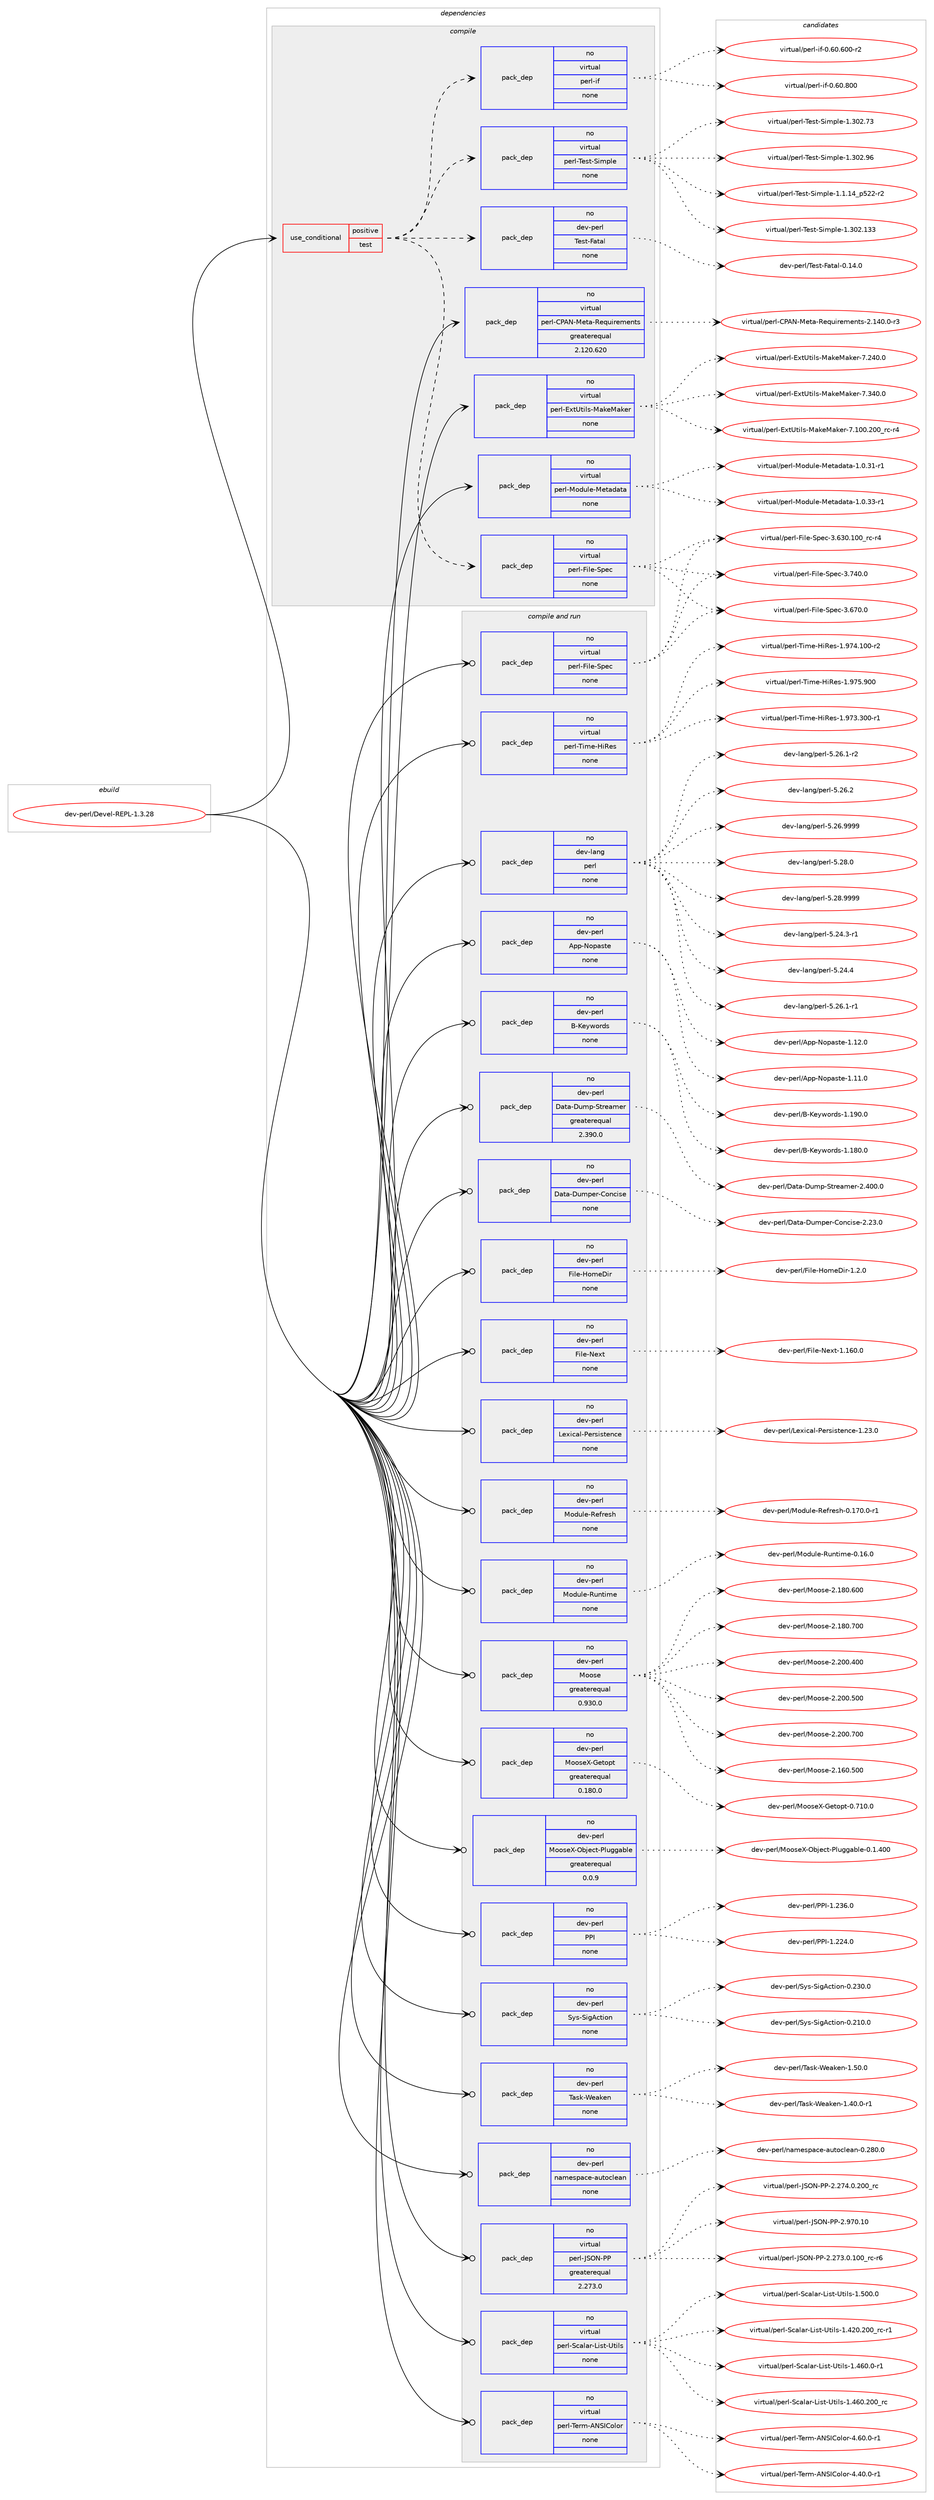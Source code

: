 digraph prolog {

# *************
# Graph options
# *************

newrank=true;
concentrate=true;
compound=true;
graph [rankdir=LR,fontname=Helvetica,fontsize=10,ranksep=1.5];#, ranksep=2.5, nodesep=0.2];
edge  [arrowhead=vee];
node  [fontname=Helvetica,fontsize=10];

# **********
# The ebuild
# **********

subgraph cluster_leftcol {
color=gray;
rank=same;
label=<<i>ebuild</i>>;
id [label="dev-perl/Devel-REPL-1.3.28", color=red, width=4, href="../dev-perl/Devel-REPL-1.3.28.svg"];
}

# ****************
# The dependencies
# ****************

subgraph cluster_midcol {
color=gray;
label=<<i>dependencies</i>>;
subgraph cluster_compile {
fillcolor="#eeeeee";
style=filled;
label=<<i>compile</i>>;
subgraph cond368000 {
dependency1379997 [label=<<TABLE BORDER="0" CELLBORDER="1" CELLSPACING="0" CELLPADDING="4"><TR><TD ROWSPAN="3" CELLPADDING="10">use_conditional</TD></TR><TR><TD>positive</TD></TR><TR><TD>test</TD></TR></TABLE>>, shape=none, color=red];
subgraph pack988951 {
dependency1379998 [label=<<TABLE BORDER="0" CELLBORDER="1" CELLSPACING="0" CELLPADDING="4" WIDTH="220"><TR><TD ROWSPAN="6" CELLPADDING="30">pack_dep</TD></TR><TR><TD WIDTH="110">no</TD></TR><TR><TD>virtual</TD></TR><TR><TD>perl-File-Spec</TD></TR><TR><TD>none</TD></TR><TR><TD></TD></TR></TABLE>>, shape=none, color=blue];
}
dependency1379997:e -> dependency1379998:w [weight=20,style="dashed",arrowhead="vee"];
subgraph pack988952 {
dependency1379999 [label=<<TABLE BORDER="0" CELLBORDER="1" CELLSPACING="0" CELLPADDING="4" WIDTH="220"><TR><TD ROWSPAN="6" CELLPADDING="30">pack_dep</TD></TR><TR><TD WIDTH="110">no</TD></TR><TR><TD>dev-perl</TD></TR><TR><TD>Test-Fatal</TD></TR><TR><TD>none</TD></TR><TR><TD></TD></TR></TABLE>>, shape=none, color=blue];
}
dependency1379997:e -> dependency1379999:w [weight=20,style="dashed",arrowhead="vee"];
subgraph pack988953 {
dependency1380000 [label=<<TABLE BORDER="0" CELLBORDER="1" CELLSPACING="0" CELLPADDING="4" WIDTH="220"><TR><TD ROWSPAN="6" CELLPADDING="30">pack_dep</TD></TR><TR><TD WIDTH="110">no</TD></TR><TR><TD>virtual</TD></TR><TR><TD>perl-Test-Simple</TD></TR><TR><TD>none</TD></TR><TR><TD></TD></TR></TABLE>>, shape=none, color=blue];
}
dependency1379997:e -> dependency1380000:w [weight=20,style="dashed",arrowhead="vee"];
subgraph pack988954 {
dependency1380001 [label=<<TABLE BORDER="0" CELLBORDER="1" CELLSPACING="0" CELLPADDING="4" WIDTH="220"><TR><TD ROWSPAN="6" CELLPADDING="30">pack_dep</TD></TR><TR><TD WIDTH="110">no</TD></TR><TR><TD>virtual</TD></TR><TR><TD>perl-if</TD></TR><TR><TD>none</TD></TR><TR><TD></TD></TR></TABLE>>, shape=none, color=blue];
}
dependency1379997:e -> dependency1380001:w [weight=20,style="dashed",arrowhead="vee"];
}
id:e -> dependency1379997:w [weight=20,style="solid",arrowhead="vee"];
subgraph pack988955 {
dependency1380002 [label=<<TABLE BORDER="0" CELLBORDER="1" CELLSPACING="0" CELLPADDING="4" WIDTH="220"><TR><TD ROWSPAN="6" CELLPADDING="30">pack_dep</TD></TR><TR><TD WIDTH="110">no</TD></TR><TR><TD>virtual</TD></TR><TR><TD>perl-CPAN-Meta-Requirements</TD></TR><TR><TD>greaterequal</TD></TR><TR><TD>2.120.620</TD></TR></TABLE>>, shape=none, color=blue];
}
id:e -> dependency1380002:w [weight=20,style="solid",arrowhead="vee"];
subgraph pack988956 {
dependency1380003 [label=<<TABLE BORDER="0" CELLBORDER="1" CELLSPACING="0" CELLPADDING="4" WIDTH="220"><TR><TD ROWSPAN="6" CELLPADDING="30">pack_dep</TD></TR><TR><TD WIDTH="110">no</TD></TR><TR><TD>virtual</TD></TR><TR><TD>perl-ExtUtils-MakeMaker</TD></TR><TR><TD>none</TD></TR><TR><TD></TD></TR></TABLE>>, shape=none, color=blue];
}
id:e -> dependency1380003:w [weight=20,style="solid",arrowhead="vee"];
subgraph pack988957 {
dependency1380004 [label=<<TABLE BORDER="0" CELLBORDER="1" CELLSPACING="0" CELLPADDING="4" WIDTH="220"><TR><TD ROWSPAN="6" CELLPADDING="30">pack_dep</TD></TR><TR><TD WIDTH="110">no</TD></TR><TR><TD>virtual</TD></TR><TR><TD>perl-Module-Metadata</TD></TR><TR><TD>none</TD></TR><TR><TD></TD></TR></TABLE>>, shape=none, color=blue];
}
id:e -> dependency1380004:w [weight=20,style="solid",arrowhead="vee"];
}
subgraph cluster_compileandrun {
fillcolor="#eeeeee";
style=filled;
label=<<i>compile and run</i>>;
subgraph pack988958 {
dependency1380005 [label=<<TABLE BORDER="0" CELLBORDER="1" CELLSPACING="0" CELLPADDING="4" WIDTH="220"><TR><TD ROWSPAN="6" CELLPADDING="30">pack_dep</TD></TR><TR><TD WIDTH="110">no</TD></TR><TR><TD>dev-lang</TD></TR><TR><TD>perl</TD></TR><TR><TD>none</TD></TR><TR><TD></TD></TR></TABLE>>, shape=none, color=blue];
}
id:e -> dependency1380005:w [weight=20,style="solid",arrowhead="odotvee"];
subgraph pack988959 {
dependency1380006 [label=<<TABLE BORDER="0" CELLBORDER="1" CELLSPACING="0" CELLPADDING="4" WIDTH="220"><TR><TD ROWSPAN="6" CELLPADDING="30">pack_dep</TD></TR><TR><TD WIDTH="110">no</TD></TR><TR><TD>dev-perl</TD></TR><TR><TD>App-Nopaste</TD></TR><TR><TD>none</TD></TR><TR><TD></TD></TR></TABLE>>, shape=none, color=blue];
}
id:e -> dependency1380006:w [weight=20,style="solid",arrowhead="odotvee"];
subgraph pack988960 {
dependency1380007 [label=<<TABLE BORDER="0" CELLBORDER="1" CELLSPACING="0" CELLPADDING="4" WIDTH="220"><TR><TD ROWSPAN="6" CELLPADDING="30">pack_dep</TD></TR><TR><TD WIDTH="110">no</TD></TR><TR><TD>dev-perl</TD></TR><TR><TD>B-Keywords</TD></TR><TR><TD>none</TD></TR><TR><TD></TD></TR></TABLE>>, shape=none, color=blue];
}
id:e -> dependency1380007:w [weight=20,style="solid",arrowhead="odotvee"];
subgraph pack988961 {
dependency1380008 [label=<<TABLE BORDER="0" CELLBORDER="1" CELLSPACING="0" CELLPADDING="4" WIDTH="220"><TR><TD ROWSPAN="6" CELLPADDING="30">pack_dep</TD></TR><TR><TD WIDTH="110">no</TD></TR><TR><TD>dev-perl</TD></TR><TR><TD>Data-Dump-Streamer</TD></TR><TR><TD>greaterequal</TD></TR><TR><TD>2.390.0</TD></TR></TABLE>>, shape=none, color=blue];
}
id:e -> dependency1380008:w [weight=20,style="solid",arrowhead="odotvee"];
subgraph pack988962 {
dependency1380009 [label=<<TABLE BORDER="0" CELLBORDER="1" CELLSPACING="0" CELLPADDING="4" WIDTH="220"><TR><TD ROWSPAN="6" CELLPADDING="30">pack_dep</TD></TR><TR><TD WIDTH="110">no</TD></TR><TR><TD>dev-perl</TD></TR><TR><TD>Data-Dumper-Concise</TD></TR><TR><TD>none</TD></TR><TR><TD></TD></TR></TABLE>>, shape=none, color=blue];
}
id:e -> dependency1380009:w [weight=20,style="solid",arrowhead="odotvee"];
subgraph pack988963 {
dependency1380010 [label=<<TABLE BORDER="0" CELLBORDER="1" CELLSPACING="0" CELLPADDING="4" WIDTH="220"><TR><TD ROWSPAN="6" CELLPADDING="30">pack_dep</TD></TR><TR><TD WIDTH="110">no</TD></TR><TR><TD>dev-perl</TD></TR><TR><TD>File-HomeDir</TD></TR><TR><TD>none</TD></TR><TR><TD></TD></TR></TABLE>>, shape=none, color=blue];
}
id:e -> dependency1380010:w [weight=20,style="solid",arrowhead="odotvee"];
subgraph pack988964 {
dependency1380011 [label=<<TABLE BORDER="0" CELLBORDER="1" CELLSPACING="0" CELLPADDING="4" WIDTH="220"><TR><TD ROWSPAN="6" CELLPADDING="30">pack_dep</TD></TR><TR><TD WIDTH="110">no</TD></TR><TR><TD>dev-perl</TD></TR><TR><TD>File-Next</TD></TR><TR><TD>none</TD></TR><TR><TD></TD></TR></TABLE>>, shape=none, color=blue];
}
id:e -> dependency1380011:w [weight=20,style="solid",arrowhead="odotvee"];
subgraph pack988965 {
dependency1380012 [label=<<TABLE BORDER="0" CELLBORDER="1" CELLSPACING="0" CELLPADDING="4" WIDTH="220"><TR><TD ROWSPAN="6" CELLPADDING="30">pack_dep</TD></TR><TR><TD WIDTH="110">no</TD></TR><TR><TD>dev-perl</TD></TR><TR><TD>Lexical-Persistence</TD></TR><TR><TD>none</TD></TR><TR><TD></TD></TR></TABLE>>, shape=none, color=blue];
}
id:e -> dependency1380012:w [weight=20,style="solid",arrowhead="odotvee"];
subgraph pack988966 {
dependency1380013 [label=<<TABLE BORDER="0" CELLBORDER="1" CELLSPACING="0" CELLPADDING="4" WIDTH="220"><TR><TD ROWSPAN="6" CELLPADDING="30">pack_dep</TD></TR><TR><TD WIDTH="110">no</TD></TR><TR><TD>dev-perl</TD></TR><TR><TD>Module-Refresh</TD></TR><TR><TD>none</TD></TR><TR><TD></TD></TR></TABLE>>, shape=none, color=blue];
}
id:e -> dependency1380013:w [weight=20,style="solid",arrowhead="odotvee"];
subgraph pack988967 {
dependency1380014 [label=<<TABLE BORDER="0" CELLBORDER="1" CELLSPACING="0" CELLPADDING="4" WIDTH="220"><TR><TD ROWSPAN="6" CELLPADDING="30">pack_dep</TD></TR><TR><TD WIDTH="110">no</TD></TR><TR><TD>dev-perl</TD></TR><TR><TD>Module-Runtime</TD></TR><TR><TD>none</TD></TR><TR><TD></TD></TR></TABLE>>, shape=none, color=blue];
}
id:e -> dependency1380014:w [weight=20,style="solid",arrowhead="odotvee"];
subgraph pack988968 {
dependency1380015 [label=<<TABLE BORDER="0" CELLBORDER="1" CELLSPACING="0" CELLPADDING="4" WIDTH="220"><TR><TD ROWSPAN="6" CELLPADDING="30">pack_dep</TD></TR><TR><TD WIDTH="110">no</TD></TR><TR><TD>dev-perl</TD></TR><TR><TD>Moose</TD></TR><TR><TD>greaterequal</TD></TR><TR><TD>0.930.0</TD></TR></TABLE>>, shape=none, color=blue];
}
id:e -> dependency1380015:w [weight=20,style="solid",arrowhead="odotvee"];
subgraph pack988969 {
dependency1380016 [label=<<TABLE BORDER="0" CELLBORDER="1" CELLSPACING="0" CELLPADDING="4" WIDTH="220"><TR><TD ROWSPAN="6" CELLPADDING="30">pack_dep</TD></TR><TR><TD WIDTH="110">no</TD></TR><TR><TD>dev-perl</TD></TR><TR><TD>MooseX-Getopt</TD></TR><TR><TD>greaterequal</TD></TR><TR><TD>0.180.0</TD></TR></TABLE>>, shape=none, color=blue];
}
id:e -> dependency1380016:w [weight=20,style="solid",arrowhead="odotvee"];
subgraph pack988970 {
dependency1380017 [label=<<TABLE BORDER="0" CELLBORDER="1" CELLSPACING="0" CELLPADDING="4" WIDTH="220"><TR><TD ROWSPAN="6" CELLPADDING="30">pack_dep</TD></TR><TR><TD WIDTH="110">no</TD></TR><TR><TD>dev-perl</TD></TR><TR><TD>MooseX-Object-Pluggable</TD></TR><TR><TD>greaterequal</TD></TR><TR><TD>0.0.9</TD></TR></TABLE>>, shape=none, color=blue];
}
id:e -> dependency1380017:w [weight=20,style="solid",arrowhead="odotvee"];
subgraph pack988971 {
dependency1380018 [label=<<TABLE BORDER="0" CELLBORDER="1" CELLSPACING="0" CELLPADDING="4" WIDTH="220"><TR><TD ROWSPAN="6" CELLPADDING="30">pack_dep</TD></TR><TR><TD WIDTH="110">no</TD></TR><TR><TD>dev-perl</TD></TR><TR><TD>PPI</TD></TR><TR><TD>none</TD></TR><TR><TD></TD></TR></TABLE>>, shape=none, color=blue];
}
id:e -> dependency1380018:w [weight=20,style="solid",arrowhead="odotvee"];
subgraph pack988972 {
dependency1380019 [label=<<TABLE BORDER="0" CELLBORDER="1" CELLSPACING="0" CELLPADDING="4" WIDTH="220"><TR><TD ROWSPAN="6" CELLPADDING="30">pack_dep</TD></TR><TR><TD WIDTH="110">no</TD></TR><TR><TD>dev-perl</TD></TR><TR><TD>Sys-SigAction</TD></TR><TR><TD>none</TD></TR><TR><TD></TD></TR></TABLE>>, shape=none, color=blue];
}
id:e -> dependency1380019:w [weight=20,style="solid",arrowhead="odotvee"];
subgraph pack988973 {
dependency1380020 [label=<<TABLE BORDER="0" CELLBORDER="1" CELLSPACING="0" CELLPADDING="4" WIDTH="220"><TR><TD ROWSPAN="6" CELLPADDING="30">pack_dep</TD></TR><TR><TD WIDTH="110">no</TD></TR><TR><TD>dev-perl</TD></TR><TR><TD>Task-Weaken</TD></TR><TR><TD>none</TD></TR><TR><TD></TD></TR></TABLE>>, shape=none, color=blue];
}
id:e -> dependency1380020:w [weight=20,style="solid",arrowhead="odotvee"];
subgraph pack988974 {
dependency1380021 [label=<<TABLE BORDER="0" CELLBORDER="1" CELLSPACING="0" CELLPADDING="4" WIDTH="220"><TR><TD ROWSPAN="6" CELLPADDING="30">pack_dep</TD></TR><TR><TD WIDTH="110">no</TD></TR><TR><TD>dev-perl</TD></TR><TR><TD>namespace-autoclean</TD></TR><TR><TD>none</TD></TR><TR><TD></TD></TR></TABLE>>, shape=none, color=blue];
}
id:e -> dependency1380021:w [weight=20,style="solid",arrowhead="odotvee"];
subgraph pack988975 {
dependency1380022 [label=<<TABLE BORDER="0" CELLBORDER="1" CELLSPACING="0" CELLPADDING="4" WIDTH="220"><TR><TD ROWSPAN="6" CELLPADDING="30">pack_dep</TD></TR><TR><TD WIDTH="110">no</TD></TR><TR><TD>virtual</TD></TR><TR><TD>perl-File-Spec</TD></TR><TR><TD>none</TD></TR><TR><TD></TD></TR></TABLE>>, shape=none, color=blue];
}
id:e -> dependency1380022:w [weight=20,style="solid",arrowhead="odotvee"];
subgraph pack988976 {
dependency1380023 [label=<<TABLE BORDER="0" CELLBORDER="1" CELLSPACING="0" CELLPADDING="4" WIDTH="220"><TR><TD ROWSPAN="6" CELLPADDING="30">pack_dep</TD></TR><TR><TD WIDTH="110">no</TD></TR><TR><TD>virtual</TD></TR><TR><TD>perl-JSON-PP</TD></TR><TR><TD>greaterequal</TD></TR><TR><TD>2.273.0</TD></TR></TABLE>>, shape=none, color=blue];
}
id:e -> dependency1380023:w [weight=20,style="solid",arrowhead="odotvee"];
subgraph pack988977 {
dependency1380024 [label=<<TABLE BORDER="0" CELLBORDER="1" CELLSPACING="0" CELLPADDING="4" WIDTH="220"><TR><TD ROWSPAN="6" CELLPADDING="30">pack_dep</TD></TR><TR><TD WIDTH="110">no</TD></TR><TR><TD>virtual</TD></TR><TR><TD>perl-Scalar-List-Utils</TD></TR><TR><TD>none</TD></TR><TR><TD></TD></TR></TABLE>>, shape=none, color=blue];
}
id:e -> dependency1380024:w [weight=20,style="solid",arrowhead="odotvee"];
subgraph pack988978 {
dependency1380025 [label=<<TABLE BORDER="0" CELLBORDER="1" CELLSPACING="0" CELLPADDING="4" WIDTH="220"><TR><TD ROWSPAN="6" CELLPADDING="30">pack_dep</TD></TR><TR><TD WIDTH="110">no</TD></TR><TR><TD>virtual</TD></TR><TR><TD>perl-Term-ANSIColor</TD></TR><TR><TD>none</TD></TR><TR><TD></TD></TR></TABLE>>, shape=none, color=blue];
}
id:e -> dependency1380025:w [weight=20,style="solid",arrowhead="odotvee"];
subgraph pack988979 {
dependency1380026 [label=<<TABLE BORDER="0" CELLBORDER="1" CELLSPACING="0" CELLPADDING="4" WIDTH="220"><TR><TD ROWSPAN="6" CELLPADDING="30">pack_dep</TD></TR><TR><TD WIDTH="110">no</TD></TR><TR><TD>virtual</TD></TR><TR><TD>perl-Time-HiRes</TD></TR><TR><TD>none</TD></TR><TR><TD></TD></TR></TABLE>>, shape=none, color=blue];
}
id:e -> dependency1380026:w [weight=20,style="solid",arrowhead="odotvee"];
}
subgraph cluster_run {
fillcolor="#eeeeee";
style=filled;
label=<<i>run</i>>;
}
}

# **************
# The candidates
# **************

subgraph cluster_choices {
rank=same;
color=gray;
label=<<i>candidates</i>>;

subgraph choice988951 {
color=black;
nodesep=1;
choice118105114116117971084711210111410845701051081014583112101994551465451484649484895114994511452 [label="virtual/perl-File-Spec-3.630.100_rc-r4", color=red, width=4,href="../virtual/perl-File-Spec-3.630.100_rc-r4.svg"];
choice118105114116117971084711210111410845701051081014583112101994551465455484648 [label="virtual/perl-File-Spec-3.670.0", color=red, width=4,href="../virtual/perl-File-Spec-3.670.0.svg"];
choice118105114116117971084711210111410845701051081014583112101994551465552484648 [label="virtual/perl-File-Spec-3.740.0", color=red, width=4,href="../virtual/perl-File-Spec-3.740.0.svg"];
dependency1379998:e -> choice118105114116117971084711210111410845701051081014583112101994551465451484649484895114994511452:w [style=dotted,weight="100"];
dependency1379998:e -> choice118105114116117971084711210111410845701051081014583112101994551465455484648:w [style=dotted,weight="100"];
dependency1379998:e -> choice118105114116117971084711210111410845701051081014583112101994551465552484648:w [style=dotted,weight="100"];
}
subgraph choice988952 {
color=black;
nodesep=1;
choice1001011184511210111410847841011151164570971169710845484649524648 [label="dev-perl/Test-Fatal-0.14.0", color=red, width=4,href="../dev-perl/Test-Fatal-0.14.0.svg"];
dependency1379999:e -> choice1001011184511210111410847841011151164570971169710845484649524648:w [style=dotted,weight="100"];
}
subgraph choice988953 {
color=black;
nodesep=1;
choice11810511411611797108471121011141084584101115116458310510911210810145494649464952951125350504511450 [label="virtual/perl-Test-Simple-1.1.14_p522-r2", color=red, width=4,href="../virtual/perl-Test-Simple-1.1.14_p522-r2.svg"];
choice11810511411611797108471121011141084584101115116458310510911210810145494651485046495151 [label="virtual/perl-Test-Simple-1.302.133", color=red, width=4,href="../virtual/perl-Test-Simple-1.302.133.svg"];
choice118105114116117971084711210111410845841011151164583105109112108101454946514850465551 [label="virtual/perl-Test-Simple-1.302.73", color=red, width=4,href="../virtual/perl-Test-Simple-1.302.73.svg"];
choice118105114116117971084711210111410845841011151164583105109112108101454946514850465754 [label="virtual/perl-Test-Simple-1.302.96", color=red, width=4,href="../virtual/perl-Test-Simple-1.302.96.svg"];
dependency1380000:e -> choice11810511411611797108471121011141084584101115116458310510911210810145494649464952951125350504511450:w [style=dotted,weight="100"];
dependency1380000:e -> choice11810511411611797108471121011141084584101115116458310510911210810145494651485046495151:w [style=dotted,weight="100"];
dependency1380000:e -> choice118105114116117971084711210111410845841011151164583105109112108101454946514850465551:w [style=dotted,weight="100"];
dependency1380000:e -> choice118105114116117971084711210111410845841011151164583105109112108101454946514850465754:w [style=dotted,weight="100"];
}
subgraph choice988954 {
color=black;
nodesep=1;
choice1181051141161179710847112101114108451051024548465448465448484511450 [label="virtual/perl-if-0.60.600-r2", color=red, width=4,href="../virtual/perl-if-0.60.600-r2.svg"];
choice118105114116117971084711210111410845105102454846544846564848 [label="virtual/perl-if-0.60.800", color=red, width=4,href="../virtual/perl-if-0.60.800.svg"];
dependency1380001:e -> choice1181051141161179710847112101114108451051024548465448465448484511450:w [style=dotted,weight="100"];
dependency1380001:e -> choice118105114116117971084711210111410845105102454846544846564848:w [style=dotted,weight="100"];
}
subgraph choice988955 {
color=black;
nodesep=1;
choice11810511411611797108471121011141084567806578457710111697458210111311710511410110910111011611545504649524846484511451 [label="virtual/perl-CPAN-Meta-Requirements-2.140.0-r3", color=red, width=4,href="../virtual/perl-CPAN-Meta-Requirements-2.140.0-r3.svg"];
dependency1380002:e -> choice11810511411611797108471121011141084567806578457710111697458210111311710511410110910111011611545504649524846484511451:w [style=dotted,weight="100"];
}
subgraph choice988956 {
color=black;
nodesep=1;
choice118105114116117971084711210111410845691201168511610510811545779710710177971071011144555464948484650484895114994511452 [label="virtual/perl-ExtUtils-MakeMaker-7.100.200_rc-r4", color=red, width=4,href="../virtual/perl-ExtUtils-MakeMaker-7.100.200_rc-r4.svg"];
choice118105114116117971084711210111410845691201168511610510811545779710710177971071011144555465052484648 [label="virtual/perl-ExtUtils-MakeMaker-7.240.0", color=red, width=4,href="../virtual/perl-ExtUtils-MakeMaker-7.240.0.svg"];
choice118105114116117971084711210111410845691201168511610510811545779710710177971071011144555465152484648 [label="virtual/perl-ExtUtils-MakeMaker-7.340.0", color=red, width=4,href="../virtual/perl-ExtUtils-MakeMaker-7.340.0.svg"];
dependency1380003:e -> choice118105114116117971084711210111410845691201168511610510811545779710710177971071011144555464948484650484895114994511452:w [style=dotted,weight="100"];
dependency1380003:e -> choice118105114116117971084711210111410845691201168511610510811545779710710177971071011144555465052484648:w [style=dotted,weight="100"];
dependency1380003:e -> choice118105114116117971084711210111410845691201168511610510811545779710710177971071011144555465152484648:w [style=dotted,weight="100"];
}
subgraph choice988957 {
color=black;
nodesep=1;
choice118105114116117971084711210111410845771111001171081014577101116971009711697454946484651494511449 [label="virtual/perl-Module-Metadata-1.0.31-r1", color=red, width=4,href="../virtual/perl-Module-Metadata-1.0.31-r1.svg"];
choice118105114116117971084711210111410845771111001171081014577101116971009711697454946484651514511449 [label="virtual/perl-Module-Metadata-1.0.33-r1", color=red, width=4,href="../virtual/perl-Module-Metadata-1.0.33-r1.svg"];
dependency1380004:e -> choice118105114116117971084711210111410845771111001171081014577101116971009711697454946484651494511449:w [style=dotted,weight="100"];
dependency1380004:e -> choice118105114116117971084711210111410845771111001171081014577101116971009711697454946484651514511449:w [style=dotted,weight="100"];
}
subgraph choice988958 {
color=black;
nodesep=1;
choice100101118451089711010347112101114108455346505246514511449 [label="dev-lang/perl-5.24.3-r1", color=red, width=4,href="../dev-lang/perl-5.24.3-r1.svg"];
choice10010111845108971101034711210111410845534650524652 [label="dev-lang/perl-5.24.4", color=red, width=4,href="../dev-lang/perl-5.24.4.svg"];
choice100101118451089711010347112101114108455346505446494511449 [label="dev-lang/perl-5.26.1-r1", color=red, width=4,href="../dev-lang/perl-5.26.1-r1.svg"];
choice100101118451089711010347112101114108455346505446494511450 [label="dev-lang/perl-5.26.1-r2", color=red, width=4,href="../dev-lang/perl-5.26.1-r2.svg"];
choice10010111845108971101034711210111410845534650544650 [label="dev-lang/perl-5.26.2", color=red, width=4,href="../dev-lang/perl-5.26.2.svg"];
choice10010111845108971101034711210111410845534650544657575757 [label="dev-lang/perl-5.26.9999", color=red, width=4,href="../dev-lang/perl-5.26.9999.svg"];
choice10010111845108971101034711210111410845534650564648 [label="dev-lang/perl-5.28.0", color=red, width=4,href="../dev-lang/perl-5.28.0.svg"];
choice10010111845108971101034711210111410845534650564657575757 [label="dev-lang/perl-5.28.9999", color=red, width=4,href="../dev-lang/perl-5.28.9999.svg"];
dependency1380005:e -> choice100101118451089711010347112101114108455346505246514511449:w [style=dotted,weight="100"];
dependency1380005:e -> choice10010111845108971101034711210111410845534650524652:w [style=dotted,weight="100"];
dependency1380005:e -> choice100101118451089711010347112101114108455346505446494511449:w [style=dotted,weight="100"];
dependency1380005:e -> choice100101118451089711010347112101114108455346505446494511450:w [style=dotted,weight="100"];
dependency1380005:e -> choice10010111845108971101034711210111410845534650544650:w [style=dotted,weight="100"];
dependency1380005:e -> choice10010111845108971101034711210111410845534650544657575757:w [style=dotted,weight="100"];
dependency1380005:e -> choice10010111845108971101034711210111410845534650564648:w [style=dotted,weight="100"];
dependency1380005:e -> choice10010111845108971101034711210111410845534650564657575757:w [style=dotted,weight="100"];
}
subgraph choice988959 {
color=black;
nodesep=1;
choice10010111845112101114108476511211245781111129711511610145494649494648 [label="dev-perl/App-Nopaste-1.11.0", color=red, width=4,href="../dev-perl/App-Nopaste-1.11.0.svg"];
choice10010111845112101114108476511211245781111129711511610145494649504648 [label="dev-perl/App-Nopaste-1.12.0", color=red, width=4,href="../dev-perl/App-Nopaste-1.12.0.svg"];
dependency1380006:e -> choice10010111845112101114108476511211245781111129711511610145494649494648:w [style=dotted,weight="100"];
dependency1380006:e -> choice10010111845112101114108476511211245781111129711511610145494649504648:w [style=dotted,weight="100"];
}
subgraph choice988960 {
color=black;
nodesep=1;
choice10010111845112101114108476645751011211191111141001154549464956484648 [label="dev-perl/B-Keywords-1.180.0", color=red, width=4,href="../dev-perl/B-Keywords-1.180.0.svg"];
choice10010111845112101114108476645751011211191111141001154549464957484648 [label="dev-perl/B-Keywords-1.190.0", color=red, width=4,href="../dev-perl/B-Keywords-1.190.0.svg"];
dependency1380007:e -> choice10010111845112101114108476645751011211191111141001154549464956484648:w [style=dotted,weight="100"];
dependency1380007:e -> choice10010111845112101114108476645751011211191111141001154549464957484648:w [style=dotted,weight="100"];
}
subgraph choice988961 {
color=black;
nodesep=1;
choice100101118451121011141084768971169745681171091124583116114101971091011144550465248484648 [label="dev-perl/Data-Dump-Streamer-2.400.0", color=red, width=4,href="../dev-perl/Data-Dump-Streamer-2.400.0.svg"];
dependency1380008:e -> choice100101118451121011141084768971169745681171091124583116114101971091011144550465248484648:w [style=dotted,weight="100"];
}
subgraph choice988962 {
color=black;
nodesep=1;
choice1001011184511210111410847689711697456811710911210111445671111109910511510145504650514648 [label="dev-perl/Data-Dumper-Concise-2.23.0", color=red, width=4,href="../dev-perl/Data-Dumper-Concise-2.23.0.svg"];
dependency1380009:e -> choice1001011184511210111410847689711697456811710911210111445671111109910511510145504650514648:w [style=dotted,weight="100"];
}
subgraph choice988963 {
color=black;
nodesep=1;
choice100101118451121011141084770105108101457211110910168105114454946504648 [label="dev-perl/File-HomeDir-1.2.0", color=red, width=4,href="../dev-perl/File-HomeDir-1.2.0.svg"];
dependency1380010:e -> choice100101118451121011141084770105108101457211110910168105114454946504648:w [style=dotted,weight="100"];
}
subgraph choice988964 {
color=black;
nodesep=1;
choice10010111845112101114108477010510810145781011201164549464954484648 [label="dev-perl/File-Next-1.160.0", color=red, width=4,href="../dev-perl/File-Next-1.160.0.svg"];
dependency1380011:e -> choice10010111845112101114108477010510810145781011201164549464954484648:w [style=dotted,weight="100"];
}
subgraph choice988965 {
color=black;
nodesep=1;
choice100101118451121011141084776101120105999710845801011141151051151161011109910145494650514648 [label="dev-perl/Lexical-Persistence-1.23.0", color=red, width=4,href="../dev-perl/Lexical-Persistence-1.23.0.svg"];
dependency1380012:e -> choice100101118451121011141084776101120105999710845801011141151051151161011109910145494650514648:w [style=dotted,weight="100"];
}
subgraph choice988966 {
color=black;
nodesep=1;
choice100101118451121011141084777111100117108101458210110211410111510445484649554846484511449 [label="dev-perl/Module-Refresh-0.170.0-r1", color=red, width=4,href="../dev-perl/Module-Refresh-0.170.0-r1.svg"];
dependency1380013:e -> choice100101118451121011141084777111100117108101458210110211410111510445484649554846484511449:w [style=dotted,weight="100"];
}
subgraph choice988967 {
color=black;
nodesep=1;
choice100101118451121011141084777111100117108101458211711011610510910145484649544648 [label="dev-perl/Module-Runtime-0.16.0", color=red, width=4,href="../dev-perl/Module-Runtime-0.16.0.svg"];
dependency1380014:e -> choice100101118451121011141084777111100117108101458211711011610510910145484649544648:w [style=dotted,weight="100"];
}
subgraph choice988968 {
color=black;
nodesep=1;
choice10010111845112101114108477711111111510145504649544846534848 [label="dev-perl/Moose-2.160.500", color=red, width=4,href="../dev-perl/Moose-2.160.500.svg"];
choice10010111845112101114108477711111111510145504649564846544848 [label="dev-perl/Moose-2.180.600", color=red, width=4,href="../dev-perl/Moose-2.180.600.svg"];
choice10010111845112101114108477711111111510145504649564846554848 [label="dev-perl/Moose-2.180.700", color=red, width=4,href="../dev-perl/Moose-2.180.700.svg"];
choice10010111845112101114108477711111111510145504650484846524848 [label="dev-perl/Moose-2.200.400", color=red, width=4,href="../dev-perl/Moose-2.200.400.svg"];
choice10010111845112101114108477711111111510145504650484846534848 [label="dev-perl/Moose-2.200.500", color=red, width=4,href="../dev-perl/Moose-2.200.500.svg"];
choice10010111845112101114108477711111111510145504650484846554848 [label="dev-perl/Moose-2.200.700", color=red, width=4,href="../dev-perl/Moose-2.200.700.svg"];
dependency1380015:e -> choice10010111845112101114108477711111111510145504649544846534848:w [style=dotted,weight="100"];
dependency1380015:e -> choice10010111845112101114108477711111111510145504649564846544848:w [style=dotted,weight="100"];
dependency1380015:e -> choice10010111845112101114108477711111111510145504649564846554848:w [style=dotted,weight="100"];
dependency1380015:e -> choice10010111845112101114108477711111111510145504650484846524848:w [style=dotted,weight="100"];
dependency1380015:e -> choice10010111845112101114108477711111111510145504650484846534848:w [style=dotted,weight="100"];
dependency1380015:e -> choice10010111845112101114108477711111111510145504650484846554848:w [style=dotted,weight="100"];
}
subgraph choice988969 {
color=black;
nodesep=1;
choice1001011184511210111410847771111111151018845711011161111121164548465549484648 [label="dev-perl/MooseX-Getopt-0.710.0", color=red, width=4,href="../dev-perl/MooseX-Getopt-0.710.0.svg"];
dependency1380016:e -> choice1001011184511210111410847771111111151018845711011161111121164548465549484648:w [style=dotted,weight="100"];
}
subgraph choice988970 {
color=black;
nodesep=1;
choice1001011184511210111410847771111111151018845799810610199116458010811710310397981081014548464946524848 [label="dev-perl/MooseX-Object-Pluggable-0.1.400", color=red, width=4,href="../dev-perl/MooseX-Object-Pluggable-0.1.400.svg"];
dependency1380017:e -> choice1001011184511210111410847771111111151018845799810610199116458010811710310397981081014548464946524848:w [style=dotted,weight="100"];
}
subgraph choice988971 {
color=black;
nodesep=1;
choice10010111845112101114108478080734549465050524648 [label="dev-perl/PPI-1.224.0", color=red, width=4,href="../dev-perl/PPI-1.224.0.svg"];
choice10010111845112101114108478080734549465051544648 [label="dev-perl/PPI-1.236.0", color=red, width=4,href="../dev-perl/PPI-1.236.0.svg"];
dependency1380018:e -> choice10010111845112101114108478080734549465050524648:w [style=dotted,weight="100"];
dependency1380018:e -> choice10010111845112101114108478080734549465051544648:w [style=dotted,weight="100"];
}
subgraph choice988972 {
color=black;
nodesep=1;
choice100101118451121011141084783121115458310510365991161051111104548465049484648 [label="dev-perl/Sys-SigAction-0.210.0", color=red, width=4,href="../dev-perl/Sys-SigAction-0.210.0.svg"];
choice100101118451121011141084783121115458310510365991161051111104548465051484648 [label="dev-perl/Sys-SigAction-0.230.0", color=red, width=4,href="../dev-perl/Sys-SigAction-0.230.0.svg"];
dependency1380019:e -> choice100101118451121011141084783121115458310510365991161051111104548465049484648:w [style=dotted,weight="100"];
dependency1380019:e -> choice100101118451121011141084783121115458310510365991161051111104548465051484648:w [style=dotted,weight="100"];
}
subgraph choice988973 {
color=black;
nodesep=1;
choice10010111845112101114108478497115107458710197107101110454946524846484511449 [label="dev-perl/Task-Weaken-1.40.0-r1", color=red, width=4,href="../dev-perl/Task-Weaken-1.40.0-r1.svg"];
choice1001011184511210111410847849711510745871019710710111045494653484648 [label="dev-perl/Task-Weaken-1.50.0", color=red, width=4,href="../dev-perl/Task-Weaken-1.50.0.svg"];
dependency1380020:e -> choice10010111845112101114108478497115107458710197107101110454946524846484511449:w [style=dotted,weight="100"];
dependency1380020:e -> choice1001011184511210111410847849711510745871019710710111045494653484648:w [style=dotted,weight="100"];
}
subgraph choice988974 {
color=black;
nodesep=1;
choice1001011184511210111410847110971091011151129799101459711711611199108101971104548465056484648 [label="dev-perl/namespace-autoclean-0.280.0", color=red, width=4,href="../dev-perl/namespace-autoclean-0.280.0.svg"];
dependency1380021:e -> choice1001011184511210111410847110971091011151129799101459711711611199108101971104548465056484648:w [style=dotted,weight="100"];
}
subgraph choice988975 {
color=black;
nodesep=1;
choice118105114116117971084711210111410845701051081014583112101994551465451484649484895114994511452 [label="virtual/perl-File-Spec-3.630.100_rc-r4", color=red, width=4,href="../virtual/perl-File-Spec-3.630.100_rc-r4.svg"];
choice118105114116117971084711210111410845701051081014583112101994551465455484648 [label="virtual/perl-File-Spec-3.670.0", color=red, width=4,href="../virtual/perl-File-Spec-3.670.0.svg"];
choice118105114116117971084711210111410845701051081014583112101994551465552484648 [label="virtual/perl-File-Spec-3.740.0", color=red, width=4,href="../virtual/perl-File-Spec-3.740.0.svg"];
dependency1380022:e -> choice118105114116117971084711210111410845701051081014583112101994551465451484649484895114994511452:w [style=dotted,weight="100"];
dependency1380022:e -> choice118105114116117971084711210111410845701051081014583112101994551465455484648:w [style=dotted,weight="100"];
dependency1380022:e -> choice118105114116117971084711210111410845701051081014583112101994551465552484648:w [style=dotted,weight="100"];
}
subgraph choice988976 {
color=black;
nodesep=1;
choice1181051141161179710847112101114108457483797845808045504650555146484649484895114994511454 [label="virtual/perl-JSON-PP-2.273.0.100_rc-r6", color=red, width=4,href="../virtual/perl-JSON-PP-2.273.0.100_rc-r6.svg"];
choice118105114116117971084711210111410845748379784580804550465055524648465048489511499 [label="virtual/perl-JSON-PP-2.274.0.200_rc", color=red, width=4,href="../virtual/perl-JSON-PP-2.274.0.200_rc.svg"];
choice11810511411611797108471121011141084574837978458080455046575548464948 [label="virtual/perl-JSON-PP-2.970.10", color=red, width=4,href="../virtual/perl-JSON-PP-2.970.10.svg"];
dependency1380023:e -> choice1181051141161179710847112101114108457483797845808045504650555146484649484895114994511454:w [style=dotted,weight="100"];
dependency1380023:e -> choice118105114116117971084711210111410845748379784580804550465055524648465048489511499:w [style=dotted,weight="100"];
dependency1380023:e -> choice11810511411611797108471121011141084574837978458080455046575548464948:w [style=dotted,weight="100"];
}
subgraph choice988977 {
color=black;
nodesep=1;
choice11810511411611797108471121011141084583999710897114457610511511645851161051081154549465250484650484895114994511449 [label="virtual/perl-Scalar-List-Utils-1.420.200_rc-r1", color=red, width=4,href="../virtual/perl-Scalar-List-Utils-1.420.200_rc-r1.svg"];
choice118105114116117971084711210111410845839997108971144576105115116458511610510811545494652544846484511449 [label="virtual/perl-Scalar-List-Utils-1.460.0-r1", color=red, width=4,href="../virtual/perl-Scalar-List-Utils-1.460.0-r1.svg"];
choice1181051141161179710847112101114108458399971089711445761051151164585116105108115454946525448465048489511499 [label="virtual/perl-Scalar-List-Utils-1.460.200_rc", color=red, width=4,href="../virtual/perl-Scalar-List-Utils-1.460.200_rc.svg"];
choice11810511411611797108471121011141084583999710897114457610511511645851161051081154549465348484648 [label="virtual/perl-Scalar-List-Utils-1.500.0", color=red, width=4,href="../virtual/perl-Scalar-List-Utils-1.500.0.svg"];
dependency1380024:e -> choice11810511411611797108471121011141084583999710897114457610511511645851161051081154549465250484650484895114994511449:w [style=dotted,weight="100"];
dependency1380024:e -> choice118105114116117971084711210111410845839997108971144576105115116458511610510811545494652544846484511449:w [style=dotted,weight="100"];
dependency1380024:e -> choice1181051141161179710847112101114108458399971089711445761051151164585116105108115454946525448465048489511499:w [style=dotted,weight="100"];
dependency1380024:e -> choice11810511411611797108471121011141084583999710897114457610511511645851161051081154549465348484648:w [style=dotted,weight="100"];
}
subgraph choice988978 {
color=black;
nodesep=1;
choice11810511411611797108471121011141084584101114109456578837367111108111114455246524846484511449 [label="virtual/perl-Term-ANSIColor-4.40.0-r1", color=red, width=4,href="../virtual/perl-Term-ANSIColor-4.40.0-r1.svg"];
choice11810511411611797108471121011141084584101114109456578837367111108111114455246544846484511449 [label="virtual/perl-Term-ANSIColor-4.60.0-r1", color=red, width=4,href="../virtual/perl-Term-ANSIColor-4.60.0-r1.svg"];
dependency1380025:e -> choice11810511411611797108471121011141084584101114109456578837367111108111114455246524846484511449:w [style=dotted,weight="100"];
dependency1380025:e -> choice11810511411611797108471121011141084584101114109456578837367111108111114455246544846484511449:w [style=dotted,weight="100"];
}
subgraph choice988979 {
color=black;
nodesep=1;
choice11810511411611797108471121011141084584105109101457210582101115454946575551465148484511449 [label="virtual/perl-Time-HiRes-1.973.300-r1", color=red, width=4,href="../virtual/perl-Time-HiRes-1.973.300-r1.svg"];
choice11810511411611797108471121011141084584105109101457210582101115454946575552464948484511450 [label="virtual/perl-Time-HiRes-1.974.100-r2", color=red, width=4,href="../virtual/perl-Time-HiRes-1.974.100-r2.svg"];
choice1181051141161179710847112101114108458410510910145721058210111545494657555346574848 [label="virtual/perl-Time-HiRes-1.975.900", color=red, width=4,href="../virtual/perl-Time-HiRes-1.975.900.svg"];
dependency1380026:e -> choice11810511411611797108471121011141084584105109101457210582101115454946575551465148484511449:w [style=dotted,weight="100"];
dependency1380026:e -> choice11810511411611797108471121011141084584105109101457210582101115454946575552464948484511450:w [style=dotted,weight="100"];
dependency1380026:e -> choice1181051141161179710847112101114108458410510910145721058210111545494657555346574848:w [style=dotted,weight="100"];
}
}

}
